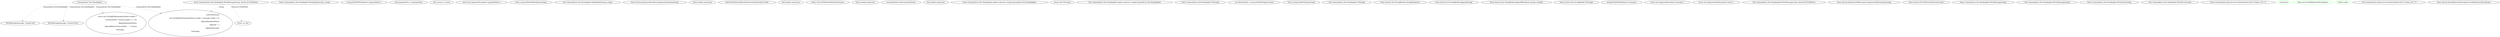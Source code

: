 digraph  {
n42 [label="CommandLine.Text.HeadingInfo", span=""];
n0 [cluster="CommandLine.Text.HeadingInfo.HeadingInfo(string, string)", label="Entry CommandLine.Text.HeadingInfo.HeadingInfo(string, string)", span="26-26"];
n1 [cluster="CommandLine.Text.HeadingInfo.HeadingInfo(string, string)", label="string.IsNullOrWhiteSpace(''programName'')", span="28-28"];
n3 [cluster="CommandLine.Text.HeadingInfo.HeadingInfo(string, string)", label="this.programName = programName", span="30-30"];
n4 [cluster="CommandLine.Text.HeadingInfo.HeadingInfo(string, string)", label="this.version = version", span="31-31"];
n2 [cluster="CommandLine.Text.HeadingInfo.HeadingInfo(string, string)", label="throw new ArgumentException(''programName'');", span="28-28"];
n6 [cluster="string.IsNullOrWhiteSpace(string)", label="Entry string.IsNullOrWhiteSpace(string)", span="0-0"];
n5 [cluster="CommandLine.Text.HeadingInfo.HeadingInfo(string, string)", label="Exit CommandLine.Text.HeadingInfo.HeadingInfo(string, string)", span="26-26"];
n7 [cluster="System.ArgumentException.ArgumentException(string)", label="Entry System.ArgumentException.ArgumentException(string)", span="0-0"];
n8 [cluster="lambda expression", label="Entry lambda expression", span="47-47"];
n9 [cluster="lambda expression", label="Path.GetFileNameWithoutExtension(titleAttribute.Title)", span="47-47"];
n10 [cluster="lambda expression", label="Exit lambda expression", span="47-47"];
n11 [cluster="Unk.GetFileNameWithoutExtension", label="Entry Unk.GetFileNameWithoutExtension", span=""];
n12 [cluster="lambda expression", label="Entry lambda expression", span="51-51"];
n13 [cluster="lambda expression", label="versionAttribute.InformationalVersion", span="51-51"];
n14 [cluster="lambda expression", label="Exit lambda expression", span="51-51"];
n15 [cluster="CommandLine.Text.HeadingInfo.implicit operator string(CommandLine.Text.HeadingInfo)", label="Entry CommandLine.Text.HeadingInfo.implicit operator string(CommandLine.Text.HeadingInfo)", span="62-62"];
n16 [cluster="CommandLine.Text.HeadingInfo.implicit operator string(CommandLine.Text.HeadingInfo)", label="return info.ToString();", span="64-64"];
n17 [cluster="CommandLine.Text.HeadingInfo.implicit operator string(CommandLine.Text.HeadingInfo)", label="Exit CommandLine.Text.HeadingInfo.implicit operator string(CommandLine.Text.HeadingInfo)", span="62-62"];
n18 [cluster="CommandLine.Text.HeadingInfo.ToString()", label="Entry CommandLine.Text.HeadingInfo.ToString()", span="71-71"];
n19 [cluster="CommandLine.Text.HeadingInfo.ToString()", label="var isVersionNull = string.IsNullOrEmpty(version)", span="73-73"];
n20 [cluster="CommandLine.Text.HeadingInfo.ToString()", label="return new StringBuilder(programName.Length +\r\n                    (!isVersionNull ? version.Length + 1 : 0))\r\n                .Append(programName)\r\n                .AppendWhen(!isVersionNull, '' '', version)\r\n                .ToString();", span="74-78"];
n22 [cluster="string.IsNullOrEmpty(string)", label="Entry string.IsNullOrEmpty(string)", span="0-0"];
n21 [cluster="CommandLine.Text.HeadingInfo.ToString()", label="Exit CommandLine.Text.HeadingInfo.ToString()", span="71-71"];
n23 [cluster="System.Text.StringBuilder.StringBuilder(int)", label="Entry System.Text.StringBuilder.StringBuilder(int)", span="0-0"];
n24 [cluster="System.Text.StringBuilder.Append(string)", label="Entry System.Text.StringBuilder.Append(string)", span="0-0"];
n25 [cluster="System.Text.StringBuilder.AppendWhen(bool, params string[])", label="Entry System.Text.StringBuilder.AppendWhen(bool, params string[])", span="9-9"];
n26 [cluster="System.Text.StringBuilder.ToString()", label="Entry System.Text.StringBuilder.ToString()", span="0-0"];
n27 [cluster="CommandLine.Text.HeadingInfo.WriteMessage(string, System.IO.TextWriter)", label="Entry CommandLine.Text.HeadingInfo.WriteMessage(string, System.IO.TextWriter)", span="89-89"];
n28 [cluster="CommandLine.Text.HeadingInfo.WriteMessage(string, System.IO.TextWriter)", label="string.IsNullOrWhiteSpace(''message'')", span="91-91"];
n30 [cluster="CommandLine.Text.HeadingInfo.WriteMessage(string, System.IO.TextWriter)", label="writer == null", span="92-92"];
n32 [cluster="CommandLine.Text.HeadingInfo.WriteMessage(string, System.IO.TextWriter)", label="writer.WriteLine(\r\n                new StringBuilder(programName.Length + message.Length + 2)\r\n                    .Append(programName)\r\n                    .Append('': '')\r\n                    .Append(message)\r\n                    .ToString())", span="94-99"];
n29 [cluster="CommandLine.Text.HeadingInfo.WriteMessage(string, System.IO.TextWriter)", label="throw new ArgumentException(''message'');", span="91-91"];
n31 [cluster="CommandLine.Text.HeadingInfo.WriteMessage(string, System.IO.TextWriter)", label="throw new ArgumentNullException(''writer'');", span="92-92"];
n33 [cluster="CommandLine.Text.HeadingInfo.WriteMessage(string, System.IO.TextWriter)", label="Exit CommandLine.Text.HeadingInfo.WriteMessage(string, System.IO.TextWriter)", span="89-89"];
n34 [cluster="System.ArgumentNullException.ArgumentNullException(string)", label="Entry System.ArgumentNullException.ArgumentNullException(string)", span="0-0"];
n35 [cluster="System.IO.TextWriter.WriteLine(string)", label="Entry System.IO.TextWriter.WriteLine(string)", span="0-0"];
n36 [cluster="CommandLine.Text.HeadingInfo.WriteMessage(string)", label="Entry CommandLine.Text.HeadingInfo.WriteMessage(string)", span="108-108"];
n37 [cluster="CommandLine.Text.HeadingInfo.WriteMessage(string)", label="WriteMessage(message, Console.Out)", span="110-110"];
n38 [cluster="CommandLine.Text.HeadingInfo.WriteMessage(string)", label="Exit CommandLine.Text.HeadingInfo.WriteMessage(string)", span="108-108"];
n39 [cluster="CommandLine.Text.HeadingInfo.WriteError(string)", label="Entry CommandLine.Text.HeadingInfo.WriteError(string)", span="119-119"];
n40 [cluster="CommandLine.Text.HeadingInfo.WriteError(string)", label="WriteMessage(message, Console.Error)", span="121-121"];
n41 [cluster="CommandLine.Text.HeadingInfo.WriteError(string)", label="Exit CommandLine.Text.HeadingInfo.WriteError(string)", span="119-119"];
m0_0 [cluster="CommandLine.Infrastructure.PopsicleSetter.Set<T>(bool, ref T, T)", file="PopsicleSetter.cs", label="Entry CommandLine.Infrastructure.PopsicleSetter.Set<T>(bool, ref T, T)", span="8-8"];
m0_1 [cluster="CommandLine.Infrastructure.PopsicleSetter.Set<T>(bool, ref T, T)", color=green, community=0, file="PopsicleSetter.cs", label=consumed, prediction=0, span="10-10"];
m0_2 [cluster="CommandLine.Infrastructure.PopsicleSetter.Set<T>(bool, ref T, T)", color=green, community=0, file="PopsicleSetter.cs", label="throw new InvalidOperationException();", prediction=1, span="12-12"];
m0_3 [cluster="CommandLine.Infrastructure.PopsicleSetter.Set<T>(bool, ref T, T)", color=green, community=0, file="PopsicleSetter.cs", label="field = value", prediction=2, span="15-15"];
m0_4 [cluster="CommandLine.Infrastructure.PopsicleSetter.Set<T>(bool, ref T, T)", file="PopsicleSetter.cs", label="Exit CommandLine.Infrastructure.PopsicleSetter.Set<T>(bool, ref T, T)", span="8-8"];
m0_5 [cluster="System.InvalidOperationException.InvalidOperationException()", file="PopsicleSetter.cs", label="Entry System.InvalidOperationException.InvalidOperationException()", span="0-0"];
n42 -> n20  [color=darkseagreen4, key=1, label="CommandLine.Text.HeadingInfo", style=dashed];
n42 -> n32  [color=darkseagreen4, key=1, label="CommandLine.Text.HeadingInfo", style=dashed];
n42 -> n37  [color=darkseagreen4, key=1, label="CommandLine.Text.HeadingInfo", style=dashed];
n42 -> n40  [color=darkseagreen4, key=1, label="CommandLine.Text.HeadingInfo", style=dashed];
n27 -> n30  [color=darkseagreen4, key=1, label="System.IO.TextWriter", style=dashed];
n27 -> n32  [color=darkseagreen4, key=1, label=string, style=dashed];
}
